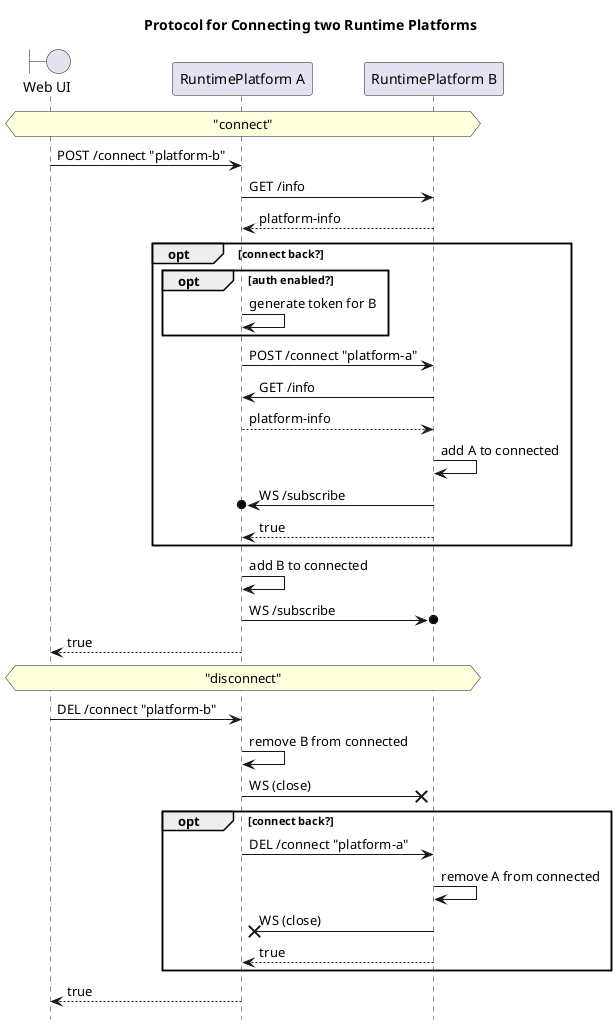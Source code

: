 @startuml connect-platform
'https://plantuml.com/sequence-diagram

hide footbox
boundary "Web UI" as U
participant "RuntimePlatform A" as A
participant "RuntimePlatform B" as B

title Protocol for Connecting two Runtime Platforms

hnote across: "connect"

U -> A: POST /connect "platform-b"
A -> B: GET /info
A <-- B: platform-info

group opt [connect back?]
    group opt [auth enabled?]
        A -> A: generate token for B
    end
    A -> B: POST /connect "platform-a"
    A <- B: GET /info
    A --> B: platform-info
    B -> B: add A to connected
    A o<- B: WS /subscribe
    A <-- B: true
end
A -> A: add B to connected
A ->o B: WS /subscribe

U <-- A: true

hnote across: "disconnect"

U -> A: DEL /connect "platform-b"
A -> A: remove B from connected
A ->x B: WS (close)
group opt [connect back?]
    A -> B: DEL /connect "platform-a"
    B -> B: remove A from connected
    A x<- B: WS (close)
    A <-- B: true
end
U <-- A: true

@enduml
